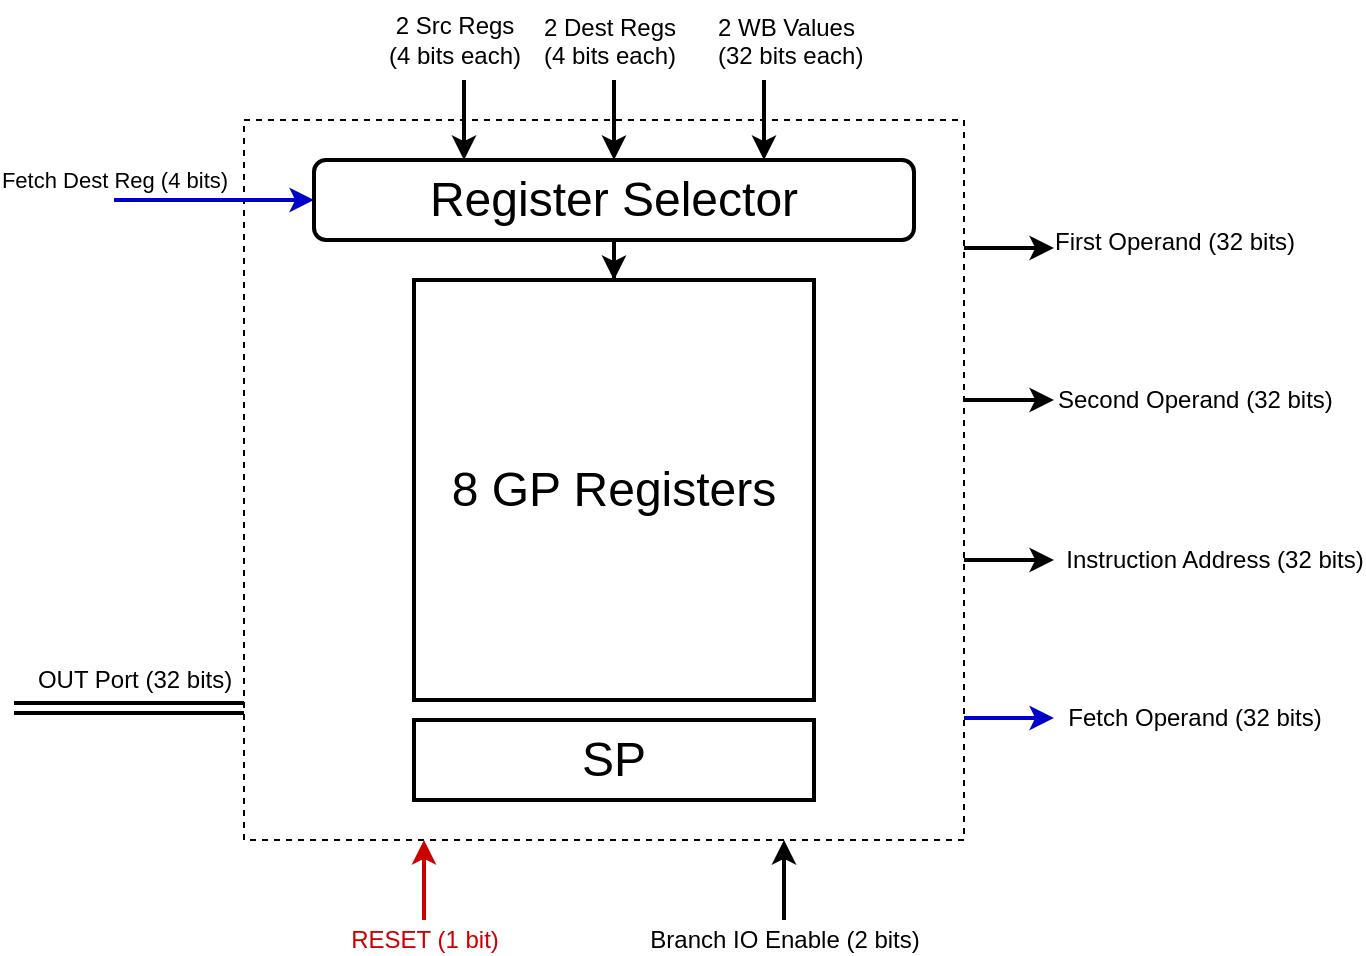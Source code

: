 <mxfile version="13.1.11" type="device"><diagram id="H8apA8gtC7VhO80_4_9E" name="Page-1"><mxGraphModel dx="1355" dy="774" grid="1" gridSize="10" guides="1" tooltips="1" connect="1" arrows="1" fold="1" page="1" pageScale="1" pageWidth="850" pageHeight="1100" math="0" shadow="0"><root><mxCell id="0"/><mxCell id="1" parent="0"/><mxCell id="ml3UvCZeVLvAUPbiQHqb-25" style="edgeStyle=orthogonalEdgeStyle;rounded=0;orthogonalLoop=1;jettySize=auto;html=1;exitX=1;exitY=0.25;exitDx=0;exitDy=0;strokeWidth=2;" parent="1" edge="1"><mxGeometry relative="1" as="geometry"><mxPoint x="650" y="314" as="targetPoint"/><mxPoint x="605" y="314" as="sourcePoint"/></mxGeometry></mxCell><mxCell id="ml3UvCZeVLvAUPbiQHqb-28" value="First Operand (32 bits)" style="text;html=1;align=center;verticalAlign=middle;resizable=0;points=[];labelBackgroundColor=#ffffff;" parent="ml3UvCZeVLvAUPbiQHqb-25" vertex="1" connectable="0"><mxGeometry x="0.733" y="3" relative="1" as="geometry"><mxPoint x="66" as="offset"/></mxGeometry></mxCell><mxCell id="ml3UvCZeVLvAUPbiQHqb-26" style="edgeStyle=orthogonalEdgeStyle;rounded=0;orthogonalLoop=1;jettySize=auto;html=1;exitX=1;exitY=0.5;exitDx=0;exitDy=0;strokeWidth=2;" parent="1" edge="1"><mxGeometry relative="1" as="geometry"><mxPoint x="650" y="390" as="targetPoint"/><mxPoint x="605" y="390" as="sourcePoint"/></mxGeometry></mxCell><mxCell id="ml3UvCZeVLvAUPbiQHqb-27" value="&lt;font style=&quot;font-size: 12px&quot;&gt;Instruction Address (32 bits)&lt;/font&gt;" style="edgeStyle=orthogonalEdgeStyle;rounded=0;orthogonalLoop=1;jettySize=auto;html=1;exitX=1;exitY=0.75;exitDx=0;exitDy=0;strokeWidth=2;" parent="1" edge="1"><mxGeometry x="1" y="80" relative="1" as="geometry"><mxPoint x="650" y="470" as="targetPoint"/><mxPoint x="80" y="80" as="offset"/><mxPoint x="605" y="470" as="sourcePoint"/></mxGeometry></mxCell><mxCell id="ml3UvCZeVLvAUPbiQHqb-3" value="" style="whiteSpace=wrap;html=1;aspect=fixed;dashed=1;strokeWidth=1;" parent="1" vertex="1"><mxGeometry x="245" y="250" width="360" height="360" as="geometry"/></mxCell><mxCell id="ml3UvCZeVLvAUPbiQHqb-17" style="edgeStyle=orthogonalEdgeStyle;rounded=0;orthogonalLoop=1;jettySize=auto;html=1;exitX=0.5;exitY=1;exitDx=0;exitDy=0;strokeWidth=2;" parent="1" source="ml3UvCZeVLvAUPbiQHqb-6" target="ml3UvCZeVLvAUPbiQHqb-8" edge="1"><mxGeometry relative="1" as="geometry"/></mxCell><mxCell id="n16skRF97KGwCEv-apwU-1" value="Fetch Dest Reg (4 bits)" style="edgeStyle=orthogonalEdgeStyle;rounded=0;orthogonalLoop=1;jettySize=auto;html=1;exitX=0;exitY=0.5;exitDx=0;exitDy=0;strokeWidth=2;strokeColor=#0000CC;endArrow=none;endFill=0;startArrow=classic;startFill=1;labelBackgroundColor=none;" parent="1" source="ml3UvCZeVLvAUPbiQHqb-6" edge="1"><mxGeometry x="1" y="-10" relative="1" as="geometry"><mxPoint x="180" y="290" as="targetPoint"/><mxPoint as="offset"/></mxGeometry></mxCell><mxCell id="ml3UvCZeVLvAUPbiQHqb-6" value="&lt;font style=&quot;font-size: 24px&quot;&gt;Register Selector&lt;/font&gt;" style="rounded=1;whiteSpace=wrap;html=1;strokeWidth=2;" parent="1" vertex="1"><mxGeometry x="280" y="270" width="300" height="40" as="geometry"/></mxCell><mxCell id="ml3UvCZeVLvAUPbiQHqb-8" value="&lt;font style=&quot;font-size: 24px&quot;&gt;8 GP Registers&lt;/font&gt;" style="rounded=0;whiteSpace=wrap;html=1;strokeWidth=2;" parent="1" vertex="1"><mxGeometry x="330" y="330" width="200" height="210" as="geometry"/></mxCell><mxCell id="ml3UvCZeVLvAUPbiQHqb-9" value="&lt;font style=&quot;font-size: 24px&quot;&gt;SP&lt;/font&gt;" style="rounded=0;whiteSpace=wrap;html=1;strokeWidth=2;" parent="1" vertex="1"><mxGeometry x="330" y="550" width="200" height="40" as="geometry"/></mxCell><mxCell id="ml3UvCZeVLvAUPbiQHqb-12" value="" style="shape=link;html=1;entryX=0;entryY=0.75;entryDx=0;entryDy=0;strokeWidth=2;" parent="1" edge="1"><mxGeometry width="50" height="50" relative="1" as="geometry"><mxPoint x="130" y="544" as="sourcePoint"/><mxPoint x="245" y="544" as="targetPoint"/></mxGeometry></mxCell><mxCell id="ml3UvCZeVLvAUPbiQHqb-14" value="OUT Port (32 bits)" style="text;html=1;align=center;verticalAlign=middle;resizable=0;points=[];labelBackgroundColor=#ffffff;" parent="ml3UvCZeVLvAUPbiQHqb-12" vertex="1" connectable="0"><mxGeometry x="-0.183" y="-4" relative="1" as="geometry"><mxPoint x="13" y="-18" as="offset"/></mxGeometry></mxCell><mxCell id="ml3UvCZeVLvAUPbiQHqb-19" value="" style="endArrow=classic;html=1;strokeWidth=2;entryX=0.75;entryY=0;entryDx=0;entryDy=0;" parent="1" target="ml3UvCZeVLvAUPbiQHqb-6" edge="1"><mxGeometry width="50" height="50" relative="1" as="geometry"><mxPoint x="505" y="230" as="sourcePoint"/><mxPoint x="480" y="140" as="targetPoint"/></mxGeometry></mxCell><mxCell id="ml3UvCZeVLvAUPbiQHqb-20" value="&lt;font style=&quot;font-size: 12px&quot;&gt;2 Src Regs &lt;br&gt;(4 bits each)&lt;/font&gt;" style="endArrow=classic;html=1;strokeWidth=2;entryX=0.25;entryY=0;entryDx=0;entryDy=0;" parent="1" target="ml3UvCZeVLvAUPbiQHqb-6" edge="1"><mxGeometry x="-1" y="-21" width="50" height="50" relative="1" as="geometry"><mxPoint x="355" y="230" as="sourcePoint"/><mxPoint x="515" y="280" as="targetPoint"/><mxPoint x="16" y="-20" as="offset"/></mxGeometry></mxCell><mxCell id="ml3UvCZeVLvAUPbiQHqb-22" value="" style="endArrow=classic;html=1;strokeWidth=2;entryX=0.5;entryY=0;entryDx=0;entryDy=0;" parent="1" target="ml3UvCZeVLvAUPbiQHqb-6" edge="1"><mxGeometry width="50" height="50" relative="1" as="geometry"><mxPoint x="430" y="230" as="sourcePoint"/><mxPoint x="365" y="280" as="targetPoint"/></mxGeometry></mxCell><mxCell id="ml3UvCZeVLvAUPbiQHqb-23" value="&lt;font color=&quot;#cc0000&quot; style=&quot;font-size: 12px&quot;&gt;RESET (1 bit)&lt;/font&gt;" style="endArrow=classic;html=1;strokeWidth=2;entryX=0.25;entryY=1;entryDx=0;entryDy=0;strokeColor=#CC0000;" parent="1" target="ml3UvCZeVLvAUPbiQHqb-3" edge="1"><mxGeometry x="-1" y="-10" width="50" height="50" relative="1" as="geometry"><mxPoint x="335" y="650" as="sourcePoint"/><mxPoint x="365" y="280" as="targetPoint"/><mxPoint x="-10" y="10" as="offset"/></mxGeometry></mxCell><mxCell id="ml3UvCZeVLvAUPbiQHqb-24" value="&lt;font style=&quot;font-size: 12px&quot;&gt;Branch IO Enable (2 bits)&lt;/font&gt;" style="endArrow=classic;html=1;strokeWidth=2;entryX=0.75;entryY=1;entryDx=0;entryDy=0;" parent="1" target="ml3UvCZeVLvAUPbiQHqb-3" edge="1"><mxGeometry x="-1" y="-10" width="50" height="50" relative="1" as="geometry"><mxPoint x="515" y="650" as="sourcePoint"/><mxPoint x="345" y="620" as="targetPoint"/><mxPoint x="-10" y="10" as="offset"/></mxGeometry></mxCell><mxCell id="ml3UvCZeVLvAUPbiQHqb-29" value="Second Operand (32 bits)" style="text;html=1;" parent="1" vertex="1"><mxGeometry x="650" y="376" width="150" height="30" as="geometry"/></mxCell><mxCell id="ml3UvCZeVLvAUPbiQHqb-31" value="2 Dest Regs&amp;nbsp;&lt;br&gt;(4 bits each)" style="text;html=1;" parent="1" vertex="1"><mxGeometry x="392.5" y="190" width="75" height="30" as="geometry"/></mxCell><mxCell id="ml3UvCZeVLvAUPbiQHqb-32" value="2 WB Values&lt;br&gt;(32 bits each)" style="text;html=1;" parent="1" vertex="1"><mxGeometry x="480" y="190" width="75" height="30" as="geometry"/></mxCell><mxCell id="n16skRF97KGwCEv-apwU-2" value="&lt;font style=&quot;font-size: 12px&quot;&gt;Fetch Operand (32 bits)&lt;/font&gt;" style="edgeStyle=orthogonalEdgeStyle;rounded=0;orthogonalLoop=1;jettySize=auto;html=1;exitX=1;exitY=0.75;exitDx=0;exitDy=0;strokeWidth=2;strokeColor=#0000CC;" parent="1" edge="1"><mxGeometry x="1" y="70" relative="1" as="geometry"><mxPoint x="650" y="549" as="targetPoint"/><mxPoint x="70" y="70" as="offset"/><mxPoint x="605" y="549" as="sourcePoint"/></mxGeometry></mxCell></root></mxGraphModel></diagram></mxfile>